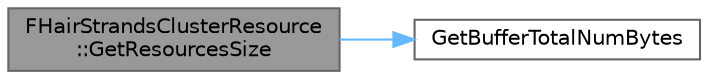 digraph "FHairStrandsClusterResource::GetResourcesSize"
{
 // INTERACTIVE_SVG=YES
 // LATEX_PDF_SIZE
  bgcolor="transparent";
  edge [fontname=Helvetica,fontsize=10,labelfontname=Helvetica,labelfontsize=10];
  node [fontname=Helvetica,fontsize=10,shape=box,height=0.2,width=0.4];
  rankdir="LR";
  Node1 [id="Node000001",label="FHairStrandsClusterResource\l::GetResourcesSize",height=0.2,width=0.4,color="gray40", fillcolor="grey60", style="filled", fontcolor="black",tooltip=" "];
  Node1 -> Node2 [id="edge1_Node000001_Node000002",color="steelblue1",style="solid",tooltip=" "];
  Node2 [id="Node000002",label="GetBufferTotalNumBytes",height=0.2,width=0.4,color="grey40", fillcolor="white", style="filled",URL="$d0/d70/GroomResources_8h.html#a75d10451114e69d868e5cc6546e9ac44",tooltip=" "];
}
